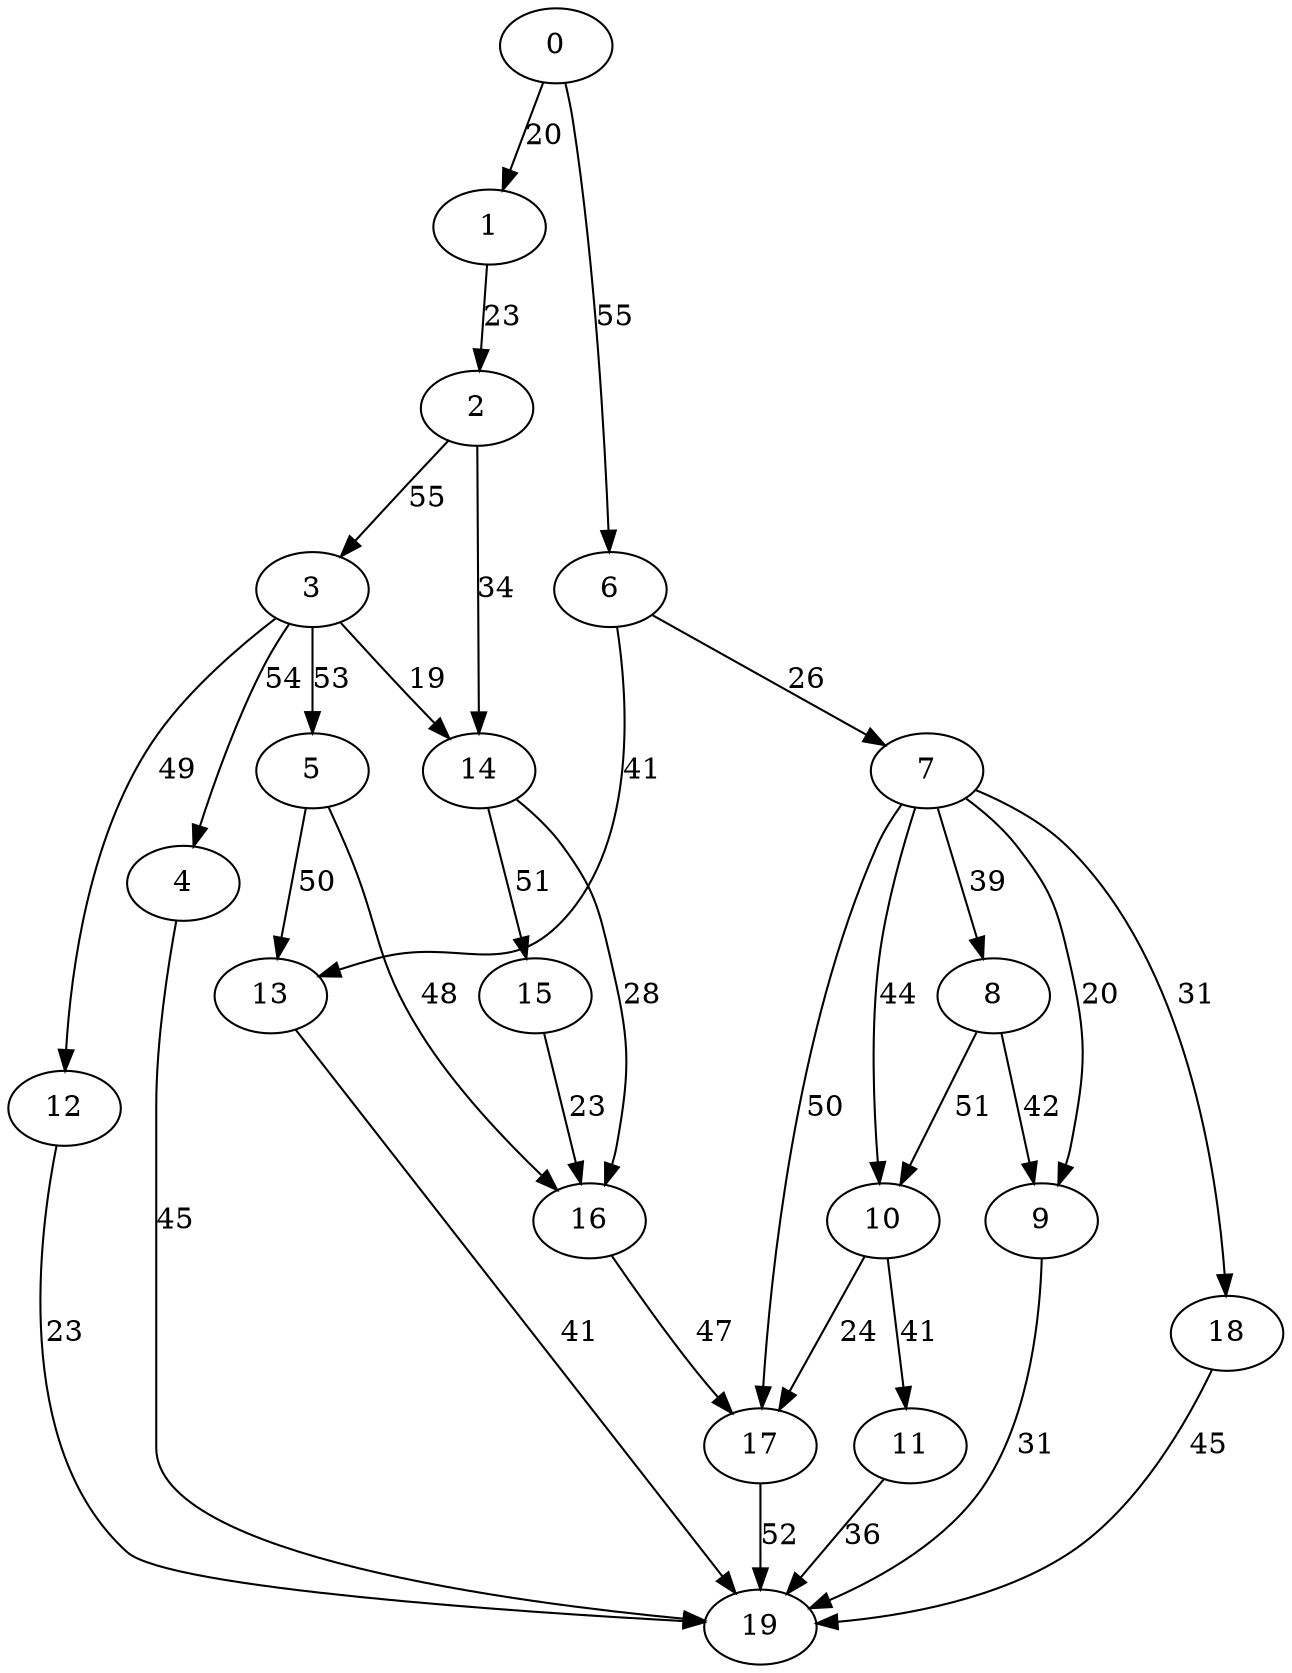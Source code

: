 digraph t20p2r5_10 {
0 -> 1 [ label = 20 ];
0 -> 6 [ label = 55 ];
1 -> 2 [ label = 23 ];
2 -> 3 [ label = 55 ];
2 -> 14 [ label = 34 ];
3 -> 4 [ label = 54 ];
3 -> 5 [ label = 53 ];
3 -> 12 [ label = 49 ];
3 -> 14 [ label = 19 ];
4 -> 19 [ label = 45 ];
5 -> 13 [ label = 50 ];
5 -> 16 [ label = 48 ];
6 -> 7 [ label = 26 ];
6 -> 13 [ label = 41 ];
7 -> 8 [ label = 39 ];
7 -> 9 [ label = 20 ];
7 -> 10 [ label = 44 ];
7 -> 17 [ label = 50 ];
7 -> 18 [ label = 31 ];
8 -> 9 [ label = 42 ];
8 -> 10 [ label = 51 ];
9 -> 19 [ label = 31 ];
10 -> 11 [ label = 41 ];
10 -> 17 [ label = 24 ];
11 -> 19 [ label = 36 ];
12 -> 19 [ label = 23 ];
13 -> 19 [ label = 41 ];
14 -> 15 [ label = 51 ];
14 -> 16 [ label = 28 ];
15 -> 16 [ label = 23 ];
16 -> 17 [ label = 47 ];
17 -> 19 [ label = 52 ];
18 -> 19 [ label = 45 ];
 }

